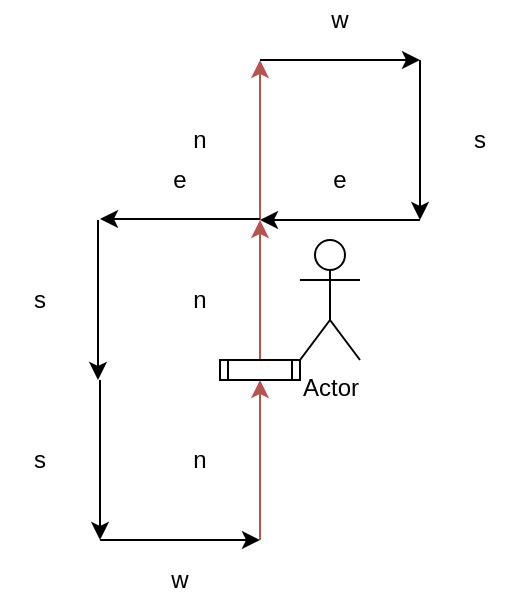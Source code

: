 <mxfile version="12.2.4" pages="1"><diagram id="o-GUSOf2y5GvTYPKTBSl" name="Page-1"><mxGraphModel dx="1125" dy="273" grid="1" gridSize="10" guides="1" tooltips="1" connect="1" arrows="1" fold="1" page="1" pageScale="1" pageWidth="827" pageHeight="1169" math="0" shadow="0"><root><mxCell id="0"/><mxCell id="1" parent="0"/><mxCell id="2" value="" style="endArrow=classic;html=1;fillColor=#f8cecc;strokeColor=#b85450;" parent="1" edge="1"><mxGeometry width="50" height="50" relative="1" as="geometry"><mxPoint x="80" y="200" as="sourcePoint"/><mxPoint x="80" y="120" as="targetPoint"/></mxGeometry></mxCell><mxCell id="3" value="" style="endArrow=classic;html=1;" parent="1" edge="1"><mxGeometry width="50" height="50" relative="1" as="geometry"><mxPoint x="80" y="40" as="sourcePoint"/><mxPoint x="160" y="40" as="targetPoint"/></mxGeometry></mxCell><mxCell id="5" value="n" style="text;html=1;strokeColor=none;fillColor=none;align=center;verticalAlign=middle;whiteSpace=wrap;rounded=0;" parent="1" vertex="1"><mxGeometry x="30" y="150" width="40" height="20" as="geometry"/></mxCell><mxCell id="6" value="w" style="text;html=1;strokeColor=none;fillColor=none;align=center;verticalAlign=middle;whiteSpace=wrap;rounded=0;" parent="1" vertex="1"><mxGeometry x="100" y="10" width="40" height="20" as="geometry"/></mxCell><mxCell id="7" value="" style="endArrow=classic;html=1;" parent="1" edge="1"><mxGeometry width="50" height="50" relative="1" as="geometry"><mxPoint x="160" y="40" as="sourcePoint"/><mxPoint x="160" y="120" as="targetPoint"/></mxGeometry></mxCell><mxCell id="8" value="s" style="text;html=1;strokeColor=none;fillColor=none;align=center;verticalAlign=middle;whiteSpace=wrap;rounded=0;" parent="1" vertex="1"><mxGeometry x="170" y="70" width="40" height="20" as="geometry"/></mxCell><mxCell id="9" value="" style="endArrow=classic;html=1;" parent="1" edge="1"><mxGeometry width="50" height="50" relative="1" as="geometry"><mxPoint x="160" y="120" as="sourcePoint"/><mxPoint x="80" y="120" as="targetPoint"/></mxGeometry></mxCell><mxCell id="10" value="e" style="text;html=1;strokeColor=none;fillColor=none;align=center;verticalAlign=middle;whiteSpace=wrap;rounded=0;" parent="1" vertex="1"><mxGeometry x="100" y="90" width="40" height="20" as="geometry"/></mxCell><mxCell id="11" value="" style="endArrow=classic;html=1;fillColor=#f8cecc;strokeColor=#b85450;" parent="1" edge="1"><mxGeometry width="50" height="50" relative="1" as="geometry"><mxPoint x="80" y="120" as="sourcePoint"/><mxPoint x="80" y="40" as="targetPoint"/></mxGeometry></mxCell><mxCell id="12" value="n" style="text;html=1;strokeColor=none;fillColor=none;align=center;verticalAlign=middle;whiteSpace=wrap;rounded=0;" parent="1" vertex="1"><mxGeometry x="30" y="70" width="40" height="20" as="geometry"/></mxCell><mxCell id="15" value="" style="endArrow=classic;html=1;" parent="1" edge="1"><mxGeometry width="50" height="50" relative="1" as="geometry"><mxPoint x="80" y="119.5" as="sourcePoint"/><mxPoint y="119.5" as="targetPoint"/></mxGeometry></mxCell><mxCell id="16" value="" style="endArrow=classic;html=1;" parent="1" edge="1"><mxGeometry width="50" height="50" relative="1" as="geometry"><mxPoint x="-1" y="120" as="sourcePoint"/><mxPoint x="-1" y="200" as="targetPoint"/></mxGeometry></mxCell><mxCell id="17" value="" style="endArrow=classic;html=1;" parent="1" edge="1"><mxGeometry width="50" height="50" relative="1" as="geometry"><mxPoint y="200" as="sourcePoint"/><mxPoint y="280" as="targetPoint"/></mxGeometry></mxCell><mxCell id="18" value="" style="endArrow=classic;html=1;" parent="1" edge="1"><mxGeometry width="50" height="50" relative="1" as="geometry"><mxPoint y="280" as="sourcePoint"/><mxPoint x="80" y="280" as="targetPoint"/></mxGeometry></mxCell><mxCell id="19" value="" style="endArrow=classic;html=1;fillColor=#f8cecc;strokeColor=#b85450;" parent="1" edge="1"><mxGeometry width="50" height="50" relative="1" as="geometry"><mxPoint x="80" y="280" as="sourcePoint"/><mxPoint x="80" y="200" as="targetPoint"/></mxGeometry></mxCell><mxCell id="20" value="" style="shape=process;whiteSpace=wrap;html=1;backgroundOutline=1;" parent="1" vertex="1"><mxGeometry x="60" y="190" width="40" height="10" as="geometry"/></mxCell><mxCell id="21" value="Actor" style="shape=umlActor;verticalLabelPosition=bottom;labelBackgroundColor=#ffffff;verticalAlign=top;html=1;outlineConnect=0;" parent="1" vertex="1"><mxGeometry x="100" y="130" width="30" height="60" as="geometry"/></mxCell><mxCell id="22" value="n" style="text;html=1;strokeColor=none;fillColor=none;align=center;verticalAlign=middle;whiteSpace=wrap;rounded=0;" parent="1" vertex="1"><mxGeometry x="30" y="230" width="40" height="20" as="geometry"/></mxCell><mxCell id="23" value="e" style="text;html=1;strokeColor=none;fillColor=none;align=center;verticalAlign=middle;whiteSpace=wrap;rounded=0;" parent="1" vertex="1"><mxGeometry x="20" y="90" width="40" height="20" as="geometry"/></mxCell><mxCell id="24" value="w" style="text;html=1;strokeColor=none;fillColor=none;align=center;verticalAlign=middle;whiteSpace=wrap;rounded=0;" parent="1" vertex="1"><mxGeometry x="20" y="290" width="40" height="20" as="geometry"/></mxCell><mxCell id="25" value="s" style="text;html=1;strokeColor=none;fillColor=none;align=center;verticalAlign=middle;whiteSpace=wrap;rounded=0;" parent="1" vertex="1"><mxGeometry x="-50" y="150" width="40" height="20" as="geometry"/></mxCell><mxCell id="26" value="s" style="text;html=1;strokeColor=none;fillColor=none;align=center;verticalAlign=middle;whiteSpace=wrap;rounded=0;" parent="1" vertex="1"><mxGeometry x="-50" y="230" width="40" height="20" as="geometry"/></mxCell></root></mxGraphModel></diagram></mxfile>
